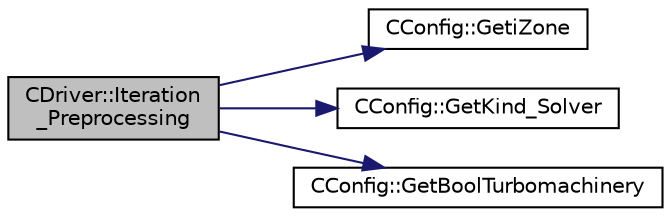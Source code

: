 digraph "CDriver::Iteration_Preprocessing"
{
  edge [fontname="Helvetica",fontsize="10",labelfontname="Helvetica",labelfontsize="10"];
  node [fontname="Helvetica",fontsize="10",shape=record];
  rankdir="LR";
  Node1693 [label="CDriver::Iteration\l_Preprocessing",height=0.2,width=0.4,color="black", fillcolor="grey75", style="filled", fontcolor="black"];
  Node1693 -> Node1694 [color="midnightblue",fontsize="10",style="solid",fontname="Helvetica"];
  Node1694 [label="CConfig::GetiZone",height=0.2,width=0.4,color="black", fillcolor="white", style="filled",URL="$class_c_config.html#ac09e21f44792b38adb3f933a4426b25f",tooltip="Provides the number of varaibles. "];
  Node1693 -> Node1695 [color="midnightblue",fontsize="10",style="solid",fontname="Helvetica"];
  Node1695 [label="CConfig::GetKind_Solver",height=0.2,width=0.4,color="black", fillcolor="white", style="filled",URL="$class_c_config.html#a0e2628fc803f14ec6179427ee02e8655",tooltip="Governing equations of the flow (it can be different from the run time equation). ..."];
  Node1693 -> Node1696 [color="midnightblue",fontsize="10",style="solid",fontname="Helvetica"];
  Node1696 [label="CConfig::GetBoolTurbomachinery",height=0.2,width=0.4,color="black", fillcolor="white", style="filled",URL="$class_c_config.html#a5c0d08193d1a4f60421afc6dc7f6cc79",tooltip="Verify if there is Turbomachinery performance option specified from config file. "];
}
